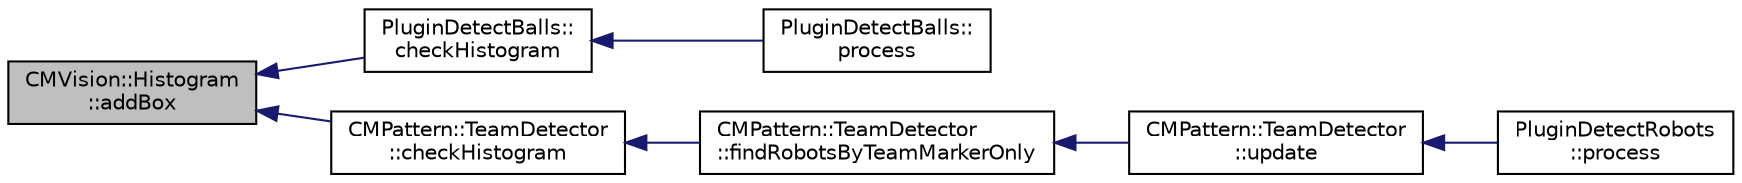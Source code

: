 digraph "CMVision::Histogram::addBox"
{
 // INTERACTIVE_SVG=YES
  edge [fontname="Helvetica",fontsize="10",labelfontname="Helvetica",labelfontsize="10"];
  node [fontname="Helvetica",fontsize="10",shape=record];
  rankdir="LR";
  Node1 [label="CMVision::Histogram\l::addBox",height=0.2,width=0.4,color="black", fillcolor="grey75", style="filled", fontcolor="black"];
  Node1 -> Node2 [dir="back",color="midnightblue",fontsize="10",style="solid",fontname="Helvetica"];
  Node2 [label="PluginDetectBalls::\lcheckHistogram",height=0.2,width=0.4,color="black", fillcolor="white", style="filled",URL="$da/d5c/class_plugin_detect_balls.html#a431157dbd9e331cc67ca06d96500b99d"];
  Node2 -> Node3 [dir="back",color="midnightblue",fontsize="10",style="solid",fontname="Helvetica"];
  Node3 [label="PluginDetectBalls::\lprocess",height=0.2,width=0.4,color="black", fillcolor="white", style="filled",URL="$da/d5c/class_plugin_detect_balls.html#aedc36534989a26c68205855352f3e1d4"];
  Node1 -> Node4 [dir="back",color="midnightblue",fontsize="10",style="solid",fontname="Helvetica"];
  Node4 [label="CMPattern::TeamDetector\l::checkHistogram",height=0.2,width=0.4,color="black", fillcolor="white", style="filled",URL="$d2/dbb/class_c_m_pattern_1_1_team_detector.html#a97dd5482cbae7db4833f7155bb66b12a"];
  Node4 -> Node5 [dir="back",color="midnightblue",fontsize="10",style="solid",fontname="Helvetica"];
  Node5 [label="CMPattern::TeamDetector\l::findRobotsByTeamMarkerOnly",height=0.2,width=0.4,color="black", fillcolor="white", style="filled",URL="$d2/dbb/class_c_m_pattern_1_1_team_detector.html#a6b7f0f921dc9bafbee97d052e0377f5e"];
  Node5 -> Node6 [dir="back",color="midnightblue",fontsize="10",style="solid",fontname="Helvetica"];
  Node6 [label="CMPattern::TeamDetector\l::update",height=0.2,width=0.4,color="black", fillcolor="white", style="filled",URL="$d2/dbb/class_c_m_pattern_1_1_team_detector.html#a37658e3a0620aa89360f0e5ffb1b8259"];
  Node6 -> Node7 [dir="back",color="midnightblue",fontsize="10",style="solid",fontname="Helvetica"];
  Node7 [label="PluginDetectRobots\l::process",height=0.2,width=0.4,color="black", fillcolor="white", style="filled",URL="$de/d27/class_plugin_detect_robots.html#adcea998497d6d8c3de23ec75f993d3dc"];
}
